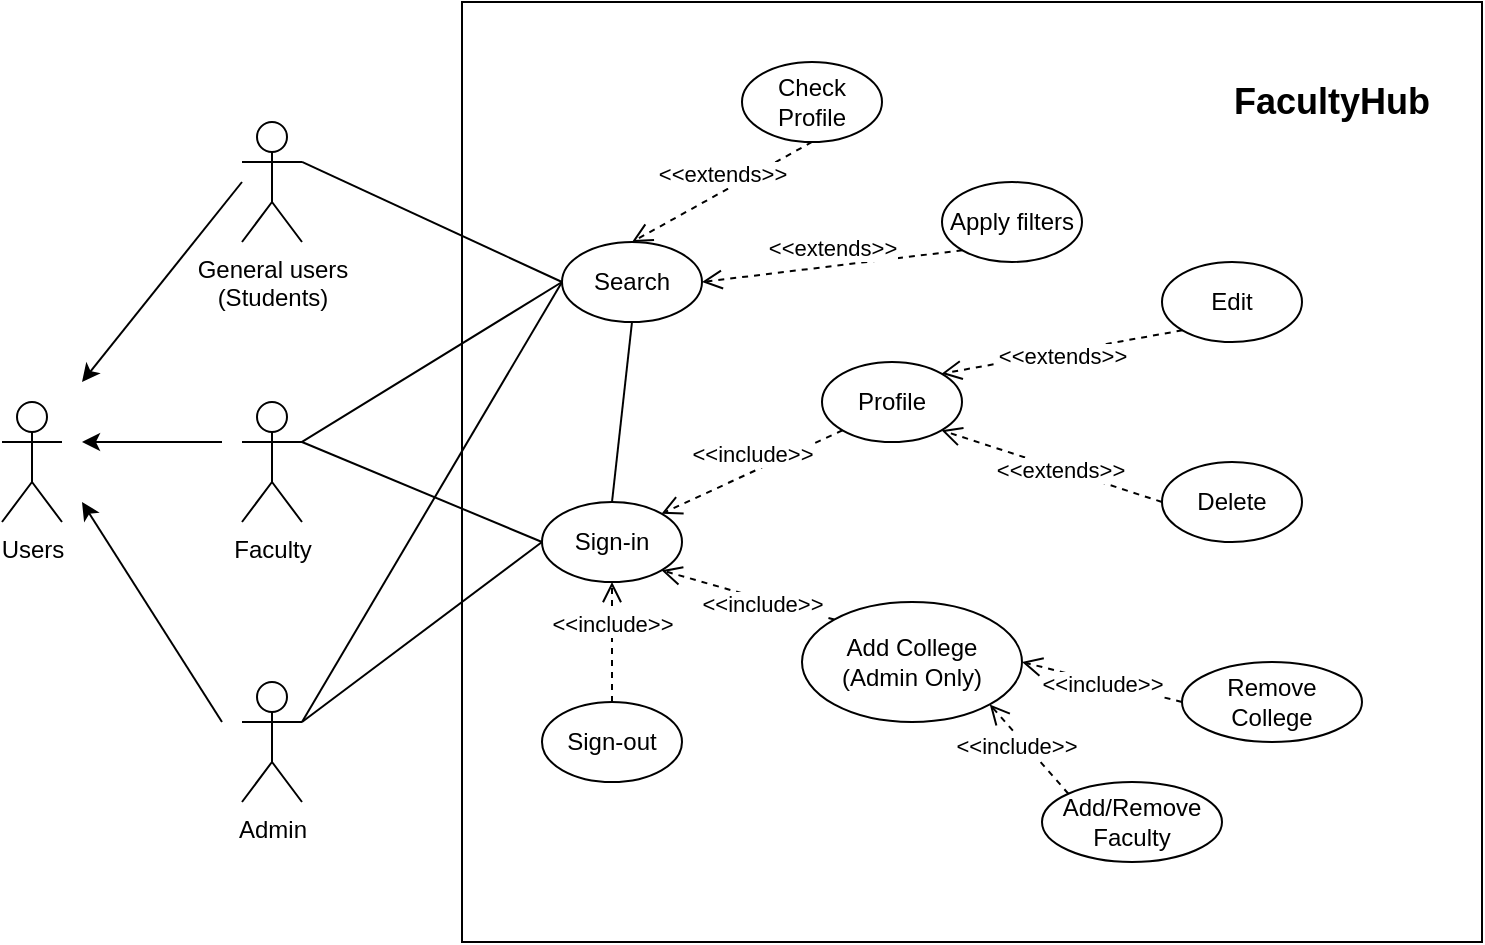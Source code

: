 <mxfile version="22.0.0" type="device">
  <diagram name="Page-1" id="TVg-fwNYKUcIh1Ox42Tr">
    <mxGraphModel dx="1290" dy="534" grid="1" gridSize="10" guides="1" tooltips="1" connect="1" arrows="1" fold="1" page="1" pageScale="1" pageWidth="850" pageHeight="1100" math="0" shadow="0">
      <root>
        <mxCell id="0" />
        <mxCell id="1" parent="0" />
        <mxCell id="CbRo_4syWJtFBAek20d4-1" value="Users" style="shape=umlActor;verticalLabelPosition=bottom;verticalAlign=top;html=1;" parent="1" vertex="1">
          <mxGeometry x="60" y="430" width="30" height="60" as="geometry" />
        </mxCell>
        <mxCell id="CbRo_4syWJtFBAek20d4-4" value="General users&lt;br&gt;(Students)" style="shape=umlActor;verticalLabelPosition=bottom;verticalAlign=top;html=1;" parent="1" vertex="1">
          <mxGeometry x="180" y="290" width="30" height="60" as="geometry" />
        </mxCell>
        <mxCell id="CbRo_4syWJtFBAek20d4-7" value="Faculty" style="shape=umlActor;verticalLabelPosition=bottom;verticalAlign=top;html=1;" parent="1" vertex="1">
          <mxGeometry x="180" y="430" width="30" height="60" as="geometry" />
        </mxCell>
        <mxCell id="CbRo_4syWJtFBAek20d4-8" value="Admin" style="shape=umlActor;verticalLabelPosition=bottom;verticalAlign=top;html=1;" parent="1" vertex="1">
          <mxGeometry x="180" y="570" width="30" height="60" as="geometry" />
        </mxCell>
        <mxCell id="CbRo_4syWJtFBAek20d4-9" value="Search" style="ellipse;whiteSpace=wrap;html=1;" parent="1" vertex="1">
          <mxGeometry x="340" y="350" width="70" height="40" as="geometry" />
        </mxCell>
        <mxCell id="CbRo_4syWJtFBAek20d4-12" value="Apply filters" style="ellipse;whiteSpace=wrap;html=1;" parent="1" vertex="1">
          <mxGeometry x="530" y="320" width="70" height="40" as="geometry" />
        </mxCell>
        <mxCell id="CbRo_4syWJtFBAek20d4-13" value="Check Profile" style="ellipse;whiteSpace=wrap;html=1;" parent="1" vertex="1">
          <mxGeometry x="430" y="260" width="70" height="40" as="geometry" />
        </mxCell>
        <mxCell id="CbRo_4syWJtFBAek20d4-15" value="&amp;lt;&amp;lt;extends&amp;gt;&amp;gt;" style="html=1;verticalAlign=bottom;endArrow=open;dashed=1;endSize=8;curved=0;rounded=0;exitX=0.5;exitY=1;exitDx=0;exitDy=0;entryX=0.5;entryY=0;entryDx=0;entryDy=0;" parent="1" source="CbRo_4syWJtFBAek20d4-13" target="CbRo_4syWJtFBAek20d4-9" edge="1">
          <mxGeometry relative="1" as="geometry">
            <mxPoint x="410" y="360" as="sourcePoint" />
            <mxPoint x="330" y="360" as="targetPoint" />
          </mxGeometry>
        </mxCell>
        <mxCell id="CbRo_4syWJtFBAek20d4-16" value="&amp;lt;&amp;lt;extends&amp;gt;&amp;gt;" style="html=1;verticalAlign=bottom;endArrow=open;dashed=1;endSize=8;curved=0;rounded=0;exitX=0;exitY=1;exitDx=0;exitDy=0;entryX=1;entryY=0.5;entryDx=0;entryDy=0;" parent="1" source="CbRo_4syWJtFBAek20d4-12" target="CbRo_4syWJtFBAek20d4-9" edge="1">
          <mxGeometry relative="1" as="geometry">
            <mxPoint x="405" y="300" as="sourcePoint" />
            <mxPoint x="385" y="360" as="targetPoint" />
          </mxGeometry>
        </mxCell>
        <mxCell id="CbRo_4syWJtFBAek20d4-17" value="Sign-in" style="ellipse;whiteSpace=wrap;html=1;" parent="1" vertex="1">
          <mxGeometry x="330" y="480" width="70" height="40" as="geometry" />
        </mxCell>
        <mxCell id="CbRo_4syWJtFBAek20d4-18" value="Sign-out" style="ellipse;whiteSpace=wrap;html=1;" parent="1" vertex="1">
          <mxGeometry x="330" y="580" width="70" height="40" as="geometry" />
        </mxCell>
        <mxCell id="CbRo_4syWJtFBAek20d4-19" value="Profile" style="ellipse;whiteSpace=wrap;html=1;" parent="1" vertex="1">
          <mxGeometry x="470" y="410" width="70" height="40" as="geometry" />
        </mxCell>
        <mxCell id="CbRo_4syWJtFBAek20d4-20" value="Edit" style="ellipse;whiteSpace=wrap;html=1;" parent="1" vertex="1">
          <mxGeometry x="640" y="360" width="70" height="40" as="geometry" />
        </mxCell>
        <mxCell id="CbRo_4syWJtFBAek20d4-21" value="Delete" style="ellipse;whiteSpace=wrap;html=1;" parent="1" vertex="1">
          <mxGeometry x="640" y="460" width="70" height="40" as="geometry" />
        </mxCell>
        <mxCell id="CbRo_4syWJtFBAek20d4-22" value="&amp;lt;&amp;lt;extends&amp;gt;&amp;gt;" style="html=1;verticalAlign=bottom;endArrow=open;dashed=1;endSize=8;curved=0;rounded=0;exitX=0;exitY=1;exitDx=0;exitDy=0;entryX=1;entryY=0;entryDx=0;entryDy=0;" parent="1" source="CbRo_4syWJtFBAek20d4-20" target="CbRo_4syWJtFBAek20d4-19" edge="1">
          <mxGeometry x="0.034" y="11" relative="1" as="geometry">
            <mxPoint x="441" y="194" as="sourcePoint" />
            <mxPoint x="390" y="230" as="targetPoint" />
            <mxPoint as="offset" />
          </mxGeometry>
        </mxCell>
        <mxCell id="CbRo_4syWJtFBAek20d4-23" value="&amp;lt;&amp;lt;extends&amp;gt;&amp;gt;" style="html=1;verticalAlign=bottom;endArrow=open;dashed=1;endSize=8;curved=0;rounded=0;exitX=0;exitY=0.5;exitDx=0;exitDy=0;entryX=1;entryY=1;entryDx=0;entryDy=0;" parent="1" source="CbRo_4syWJtFBAek20d4-21" target="CbRo_4syWJtFBAek20d4-19" edge="1">
          <mxGeometry x="-0.123" y="9" relative="1" as="geometry">
            <mxPoint x="451" y="204" as="sourcePoint" />
            <mxPoint x="400" y="240" as="targetPoint" />
            <mxPoint as="offset" />
          </mxGeometry>
        </mxCell>
        <mxCell id="CbRo_4syWJtFBAek20d4-24" value="&amp;lt;&amp;lt;include&amp;gt;&amp;gt;" style="html=1;verticalAlign=bottom;endArrow=open;dashed=1;endSize=8;curved=0;rounded=0;exitX=0;exitY=1;exitDx=0;exitDy=0;entryX=1;entryY=0;entryDx=0;entryDy=0;" parent="1" source="CbRo_4syWJtFBAek20d4-19" target="CbRo_4syWJtFBAek20d4-17" edge="1">
          <mxGeometry relative="1" as="geometry">
            <mxPoint x="461" y="214" as="sourcePoint" />
            <mxPoint x="410" y="250" as="targetPoint" />
          </mxGeometry>
        </mxCell>
        <mxCell id="CbRo_4syWJtFBAek20d4-25" value="&amp;lt;&amp;lt;include&amp;gt;&amp;gt;" style="html=1;verticalAlign=bottom;endArrow=open;dashed=1;endSize=8;curved=0;rounded=0;exitX=0.5;exitY=0;exitDx=0;exitDy=0;entryX=0.5;entryY=1;entryDx=0;entryDy=0;" parent="1" source="CbRo_4syWJtFBAek20d4-18" target="CbRo_4syWJtFBAek20d4-17" edge="1">
          <mxGeometry relative="1" as="geometry">
            <mxPoint x="471" y="224" as="sourcePoint" />
            <mxPoint x="420" y="260" as="targetPoint" />
          </mxGeometry>
        </mxCell>
        <mxCell id="CbRo_4syWJtFBAek20d4-26" value="Add College&lt;br&gt;(Admin Only)" style="ellipse;whiteSpace=wrap;html=1;" parent="1" vertex="1">
          <mxGeometry x="460" y="530" width="110" height="60" as="geometry" />
        </mxCell>
        <mxCell id="CbRo_4syWJtFBAek20d4-27" value="&amp;lt;&amp;lt;include&amp;gt;&amp;gt;" style="html=1;verticalAlign=bottom;endArrow=open;dashed=1;endSize=8;curved=0;rounded=0;exitX=0;exitY=0;exitDx=0;exitDy=0;entryX=1;entryY=1;entryDx=0;entryDy=0;" parent="1" source="CbRo_4syWJtFBAek20d4-26" target="CbRo_4syWJtFBAek20d4-17" edge="1">
          <mxGeometry x="-0.235" y="11" relative="1" as="geometry">
            <mxPoint x="476.068" y="538.809" as="sourcePoint" />
            <mxPoint x="389.564" y="514.247" as="targetPoint" />
            <mxPoint as="offset" />
          </mxGeometry>
        </mxCell>
        <mxCell id="CbRo_4syWJtFBAek20d4-28" value="Remove&lt;br&gt;College" style="ellipse;whiteSpace=wrap;html=1;" parent="1" vertex="1">
          <mxGeometry x="650" y="560" width="90" height="40" as="geometry" />
        </mxCell>
        <mxCell id="CbRo_4syWJtFBAek20d4-30" value="&amp;lt;&amp;lt;include&amp;gt;&amp;gt;" style="html=1;verticalAlign=bottom;endArrow=open;dashed=1;endSize=8;curved=0;rounded=0;exitX=0;exitY=0.5;exitDx=0;exitDy=0;entryX=1;entryY=0.5;entryDx=0;entryDy=0;" parent="1" source="CbRo_4syWJtFBAek20d4-28" target="CbRo_4syWJtFBAek20d4-26" edge="1">
          <mxGeometry x="-0.059" y="10" relative="1" as="geometry">
            <mxPoint x="580" y="510" as="sourcePoint" />
            <mxPoint x="540" y="454" as="targetPoint" />
            <mxPoint as="offset" />
          </mxGeometry>
        </mxCell>
        <mxCell id="CbRo_4syWJtFBAek20d4-31" value="&amp;lt;&amp;lt;include&amp;gt;&amp;gt;" style="html=1;verticalAlign=bottom;endArrow=open;dashed=1;endSize=8;curved=0;rounded=0;exitX=0;exitY=0;exitDx=0;exitDy=0;entryX=1;entryY=1;entryDx=0;entryDy=0;" parent="1" source="CbRo_4syWJtFBAek20d4-32" target="CbRo_4syWJtFBAek20d4-26" edge="1">
          <mxGeometry x="-0.059" y="10" relative="1" as="geometry">
            <mxPoint x="585" y="620" as="sourcePoint" />
            <mxPoint x="580" y="570" as="targetPoint" />
            <mxPoint as="offset" />
          </mxGeometry>
        </mxCell>
        <mxCell id="CbRo_4syWJtFBAek20d4-32" value="Add/Remove&lt;br&gt;Faculty" style="ellipse;whiteSpace=wrap;html=1;" parent="1" vertex="1">
          <mxGeometry x="580" y="620" width="90" height="40" as="geometry" />
        </mxCell>
        <mxCell id="CbRo_4syWJtFBAek20d4-33" value="" style="endArrow=none;html=1;rounded=0;entryX=0.5;entryY=1;entryDx=0;entryDy=0;exitX=0.5;exitY=0;exitDx=0;exitDy=0;" parent="1" source="CbRo_4syWJtFBAek20d4-17" target="CbRo_4syWJtFBAek20d4-9" edge="1">
          <mxGeometry width="50" height="50" relative="1" as="geometry">
            <mxPoint x="380" y="470" as="sourcePoint" />
            <mxPoint x="430" y="420" as="targetPoint" />
          </mxGeometry>
        </mxCell>
        <mxCell id="CbRo_4syWJtFBAek20d4-34" value="" style="endArrow=none;html=1;rounded=0;entryX=0;entryY=0.5;entryDx=0;entryDy=0;exitX=1;exitY=0.333;exitDx=0;exitDy=0;exitPerimeter=0;" parent="1" source="CbRo_4syWJtFBAek20d4-4" target="CbRo_4syWJtFBAek20d4-9" edge="1">
          <mxGeometry width="50" height="50" relative="1" as="geometry">
            <mxPoint x="375" y="490" as="sourcePoint" />
            <mxPoint x="385" y="400" as="targetPoint" />
          </mxGeometry>
        </mxCell>
        <mxCell id="CbRo_4syWJtFBAek20d4-35" value="" style="endArrow=none;html=1;rounded=0;entryX=1;entryY=0.333;entryDx=0;entryDy=0;exitX=0;exitY=0.5;exitDx=0;exitDy=0;entryPerimeter=0;" parent="1" source="CbRo_4syWJtFBAek20d4-9" target="CbRo_4syWJtFBAek20d4-7" edge="1">
          <mxGeometry width="50" height="50" relative="1" as="geometry">
            <mxPoint x="385" y="500" as="sourcePoint" />
            <mxPoint x="395" y="410" as="targetPoint" />
          </mxGeometry>
        </mxCell>
        <mxCell id="CbRo_4syWJtFBAek20d4-36" value="" style="endArrow=none;html=1;rounded=0;entryX=1;entryY=0.333;entryDx=0;entryDy=0;exitX=0;exitY=0.5;exitDx=0;exitDy=0;entryPerimeter=0;" parent="1" source="CbRo_4syWJtFBAek20d4-9" target="CbRo_4syWJtFBAek20d4-8" edge="1">
          <mxGeometry width="50" height="50" relative="1" as="geometry">
            <mxPoint x="395" y="510" as="sourcePoint" />
            <mxPoint x="405" y="420" as="targetPoint" />
          </mxGeometry>
        </mxCell>
        <mxCell id="CbRo_4syWJtFBAek20d4-37" value="" style="endArrow=none;html=1;rounded=0;entryX=1;entryY=0.333;entryDx=0;entryDy=0;exitX=0;exitY=0.5;exitDx=0;exitDy=0;entryPerimeter=0;" parent="1" source="CbRo_4syWJtFBAek20d4-17" target="CbRo_4syWJtFBAek20d4-7" edge="1">
          <mxGeometry width="50" height="50" relative="1" as="geometry">
            <mxPoint x="405" y="520" as="sourcePoint" />
            <mxPoint x="415" y="430" as="targetPoint" />
          </mxGeometry>
        </mxCell>
        <mxCell id="CbRo_4syWJtFBAek20d4-38" value="" style="endArrow=none;html=1;rounded=0;entryX=1;entryY=0.333;entryDx=0;entryDy=0;exitX=0;exitY=0.5;exitDx=0;exitDy=0;entryPerimeter=0;" parent="1" source="CbRo_4syWJtFBAek20d4-17" target="CbRo_4syWJtFBAek20d4-8" edge="1">
          <mxGeometry width="50" height="50" relative="1" as="geometry">
            <mxPoint x="415" y="530" as="sourcePoint" />
            <mxPoint x="425" y="440" as="targetPoint" />
          </mxGeometry>
        </mxCell>
        <mxCell id="CbRo_4syWJtFBAek20d4-39" value="" style="endArrow=classic;html=1;rounded=0;" parent="1" edge="1">
          <mxGeometry width="50" height="50" relative="1" as="geometry">
            <mxPoint x="180" y="320" as="sourcePoint" />
            <mxPoint x="100" y="420" as="targetPoint" />
          </mxGeometry>
        </mxCell>
        <mxCell id="CbRo_4syWJtFBAek20d4-40" value="" style="endArrow=classic;html=1;rounded=0;" parent="1" edge="1">
          <mxGeometry width="50" height="50" relative="1" as="geometry">
            <mxPoint x="170" y="450" as="sourcePoint" />
            <mxPoint x="100" y="450" as="targetPoint" />
          </mxGeometry>
        </mxCell>
        <mxCell id="CbRo_4syWJtFBAek20d4-41" value="" style="endArrow=classic;html=1;rounded=0;" parent="1" edge="1">
          <mxGeometry width="50" height="50" relative="1" as="geometry">
            <mxPoint x="170" y="590" as="sourcePoint" />
            <mxPoint x="100" y="480" as="targetPoint" />
          </mxGeometry>
        </mxCell>
        <mxCell id="CbRo_4syWJtFBAek20d4-42" value="" style="rounded=0;whiteSpace=wrap;html=1;fillColor=none;" parent="1" vertex="1">
          <mxGeometry x="290" y="230" width="510" height="470" as="geometry" />
        </mxCell>
        <mxCell id="CbRo_4syWJtFBAek20d4-43" value="&lt;b&gt;&lt;font style=&quot;font-size: 18px;&quot;&gt;FacultyHub&lt;/font&gt;&lt;/b&gt;" style="text;html=1;strokeColor=none;fillColor=none;align=center;verticalAlign=middle;whiteSpace=wrap;rounded=0;" parent="1" vertex="1">
          <mxGeometry x="670" y="260" width="110" height="40" as="geometry" />
        </mxCell>
      </root>
    </mxGraphModel>
  </diagram>
</mxfile>
